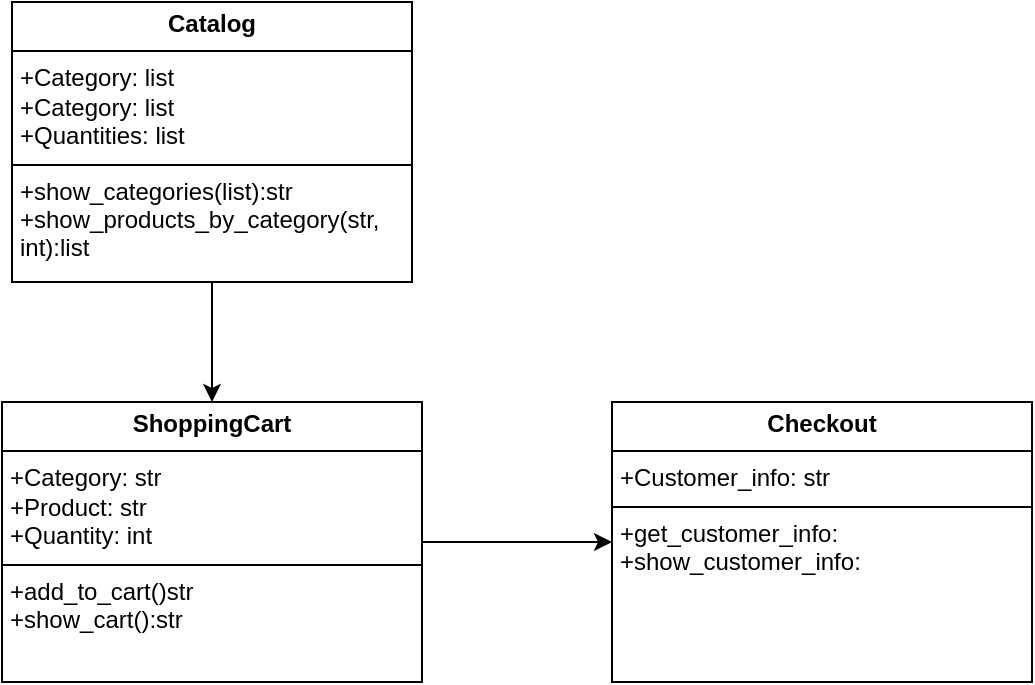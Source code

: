 <mxfile version="24.7.14">
  <diagram name="Página-1" id="V1oeMHmZ8my7BDVz-Z-3">
    <mxGraphModel grid="1" page="1" gridSize="10" guides="1" tooltips="1" connect="1" arrows="1" fold="1" pageScale="1" pageWidth="827" pageHeight="1169" math="0" shadow="0">
      <root>
        <mxCell id="0" />
        <mxCell id="1" parent="0" />
        <mxCell id="Fgus4T2fcOI3ILD8yuwy-4" value="" style="edgeStyle=orthogonalEdgeStyle;rounded=0;orthogonalLoop=1;jettySize=auto;html=1;" edge="1" parent="1" source="ulneEj5Sn-2KbwN8gtyI-2" target="ulneEj5Sn-2KbwN8gtyI-4">
          <mxGeometry relative="1" as="geometry" />
        </mxCell>
        <mxCell id="ulneEj5Sn-2KbwN8gtyI-2" value="&lt;p style=&quot;margin:0px;margin-top:4px;text-align:center;&quot;&gt;&lt;b&gt;Catalog&lt;/b&gt;&lt;/p&gt;&lt;hr size=&quot;1&quot; style=&quot;border-style:solid;&quot;&gt;&lt;p style=&quot;margin:0px;margin-left:4px;&quot;&gt;+Category: list&lt;/p&gt;&lt;p style=&quot;margin:0px;margin-left:4px;&quot;&gt;+Category: list&lt;/p&gt;&lt;p style=&quot;margin:0px;margin-left:4px;&quot;&gt;+Quantities: list&lt;/p&gt;&lt;hr size=&quot;1&quot; style=&quot;border-style:solid;&quot;&gt;&lt;p style=&quot;margin:0px;margin-left:4px;&quot;&gt;&lt;span style=&quot;background-color: initial;&quot;&gt;+show_categories(list):str&lt;/span&gt;&lt;br&gt;&lt;/p&gt;&lt;p style=&quot;margin:0px;margin-left:4px;&quot;&gt;+show_products_by_category(str, int):list&lt;span style=&quot;background-color: initial;&quot;&gt;&lt;br&gt;&lt;/span&gt;&lt;/p&gt;&lt;p style=&quot;margin:0px;margin-left:4px;&quot;&gt;&lt;br&gt;&lt;/p&gt;" style="verticalAlign=top;align=left;overflow=fill;html=1;whiteSpace=wrap;" vertex="1" parent="1">
          <mxGeometry x="100" y="140" width="200" height="140" as="geometry" />
        </mxCell>
        <mxCell id="TUAdGPSfD13fyjYeeCFR-15" value="" style="edgeStyle=orthogonalEdgeStyle;rounded=0;orthogonalLoop=1;jettySize=auto;html=1;" edge="1" parent="1" source="ulneEj5Sn-2KbwN8gtyI-4" target="ulneEj5Sn-2KbwN8gtyI-6">
          <mxGeometry relative="1" as="geometry" />
        </mxCell>
        <mxCell id="ulneEj5Sn-2KbwN8gtyI-4" value="&lt;p style=&quot;margin:0px;margin-top:4px;text-align:center;&quot;&gt;&lt;b&gt;ShoppingCart&lt;/b&gt;&lt;/p&gt;&lt;hr size=&quot;1&quot; style=&quot;border-style:solid;&quot;&gt;&lt;p style=&quot;margin:0px;margin-left:4px;&quot;&gt;+Category: str&lt;/p&gt;&lt;p style=&quot;margin:0px;margin-left:4px;&quot;&gt;+Product: str&lt;/p&gt;&lt;p style=&quot;margin:0px;margin-left:4px;&quot;&gt;+Quantity: int&lt;/p&gt;&lt;hr size=&quot;1&quot; style=&quot;border-style:solid;&quot;&gt;&lt;p style=&quot;margin:0px;margin-left:4px;&quot;&gt;+add_to_cart()str&lt;/p&gt;&lt;p style=&quot;margin:0px;margin-left:4px;&quot;&gt;+show_cart():str&lt;/p&gt;&lt;p style=&quot;margin:0px;margin-left:4px;&quot;&gt;&lt;br&gt;&lt;/p&gt;&lt;p style=&quot;margin:0px;margin-left:4px;&quot;&gt;&lt;br&gt;&lt;/p&gt;" style="verticalAlign=top;align=left;overflow=fill;html=1;whiteSpace=wrap;" vertex="1" parent="1">
          <mxGeometry x="95" y="340" width="210" height="140" as="geometry" />
        </mxCell>
        <mxCell id="ulneEj5Sn-2KbwN8gtyI-6" value="&lt;p style=&quot;margin:0px;margin-top:4px;text-align:center;&quot;&gt;&lt;b&gt;Checkout&lt;/b&gt;&lt;/p&gt;&lt;hr size=&quot;1&quot; style=&quot;border-style:solid;&quot;&gt;&lt;p style=&quot;margin:0px;margin-left:4px;&quot;&gt;+Customer_info: str&lt;br&gt;&lt;/p&gt;&lt;hr size=&quot;1&quot; style=&quot;border-style:solid;&quot;&gt;&lt;p style=&quot;margin:0px;margin-left:4px;&quot;&gt;+get_customer_info:&lt;/p&gt;&lt;p style=&quot;margin:0px;margin-left:4px;&quot;&gt;+show_customer_info:&lt;/p&gt;&lt;p style=&quot;margin:0px;margin-left:4px;&quot;&gt;&lt;br&gt;&lt;/p&gt;" style="verticalAlign=top;align=left;overflow=fill;html=1;whiteSpace=wrap;" vertex="1" parent="1">
          <mxGeometry x="400" y="340" width="210" height="140" as="geometry" />
        </mxCell>
      </root>
    </mxGraphModel>
  </diagram>
</mxfile>
